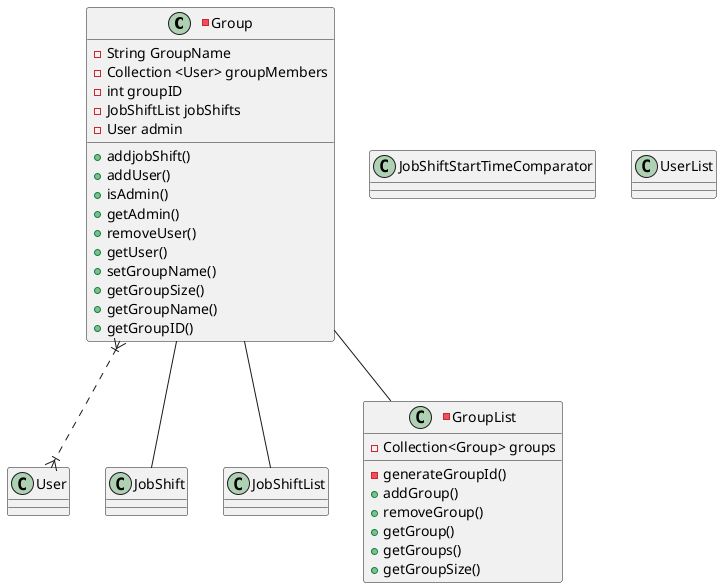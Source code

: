@startuml

-Class  Group{
- String GroupName
- Collection <User> groupMembers
- int groupID
- JobShiftList jobShifts
- User admin

+ addjobShift()
+ addUser()
+ isAdmin()
+ getAdmin()
+ removeUser()
+ getUser()
+ setGroupName()
+ getGroupSize()
+ getGroupName()
+ getGroupID()

}
Group }|..|{ User
Group -- JobShift
Group -- JobShiftList
Group -- GroupList
-Class GroupList{
-Collection<Group> groups
-generateGroupId()
+addGroup()
+removeGroup()
+getGroup()
+getGroups()
+getGroupSize()
}

Class JobShift
Class JobShiftList
class JobShiftStartTimeComparator
Class User
Class UserList






@enduml